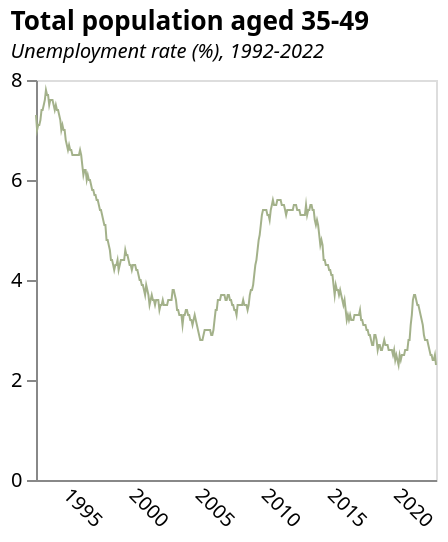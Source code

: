 {
  "$schema": "https://vega.github.io/schema/vega-lite/v5.json",
  "title": {
    "text": "Total population aged 35-49 ",
    "subtitle": "Unemployment rate (%), 1992-2022 ",
    "subtitleFontStyle": "italic",
    "subtitleFontSize": 10,
    "anchor": "start",
    "color": "black"
  },
  "data": {
    "values": [
      {
        "date": "1992 APR",
        "label": "1992 MAR-MAY",
        "month": "April",
        "quarter": "",
        "sourceDataset": "LMS",
        "updateDate": "2015-10-13T23:00:00.000Z",
        "value": "7.3",
        "year": "1992"
      },
      {
        "date": "1992 MAY",
        "label": "1992 APR-JUN",
        "month": "May",
        "quarter": "",
        "sourceDataset": "LMS",
        "updateDate": "2015-10-13T23:00:00.000Z",
        "value": "7.0",
        "year": "1992"
      },
      {
        "date": "1992 JUN",
        "label": "1992 MAY-JUL",
        "month": "June",
        "quarter": "",
        "sourceDataset": "LMS",
        "updateDate": "2015-10-13T23:00:00.000Z",
        "value": "7.1",
        "year": "1992"
      },
      {
        "date": "1992 JUL",
        "label": "1992 JUN-AUG",
        "month": "July",
        "quarter": "",
        "sourceDataset": "LMS",
        "updateDate": "2015-10-13T23:00:00.000Z",
        "value": "7.1",
        "year": "1992"
      },
      {
        "date": "1992 AUG",
        "label": "1992 JUL-SEP",
        "month": "August",
        "quarter": "",
        "sourceDataset": "LMS",
        "updateDate": "2015-10-13T23:00:00.000Z",
        "value": "7.2",
        "year": "1992"
      },
      {
        "date": "1992 SEP",
        "label": "1992 AUG-OCT",
        "month": "September",
        "quarter": "",
        "sourceDataset": "LMS",
        "updateDate": "2015-10-13T23:00:00.000Z",
        "value": "7.4",
        "year": "1992"
      },
      {
        "date": "1992 OCT",
        "label": "1992 SEP-NOV",
        "month": "October",
        "quarter": "",
        "sourceDataset": "LMS",
        "updateDate": "2015-10-13T23:00:00.000Z",
        "value": "7.4",
        "year": "1992"
      },
      {
        "date": "1992 NOV",
        "label": "1992 OCT-DEC",
        "month": "November",
        "quarter": "",
        "sourceDataset": "LMS",
        "updateDate": "2015-10-13T23:00:00.000Z",
        "value": "7.5",
        "year": "1992"
      },
      {
        "date": "1992 DEC",
        "label": "1992 NOV-JAN",
        "month": "December",
        "quarter": "",
        "sourceDataset": "LMS",
        "updateDate": "2015-10-13T23:00:00.000Z",
        "value": "7.6",
        "year": "1992"
      },
      {
        "date": "1993 JAN",
        "label": "1992 DEC-FEB",
        "month": "January",
        "quarter": "",
        "sourceDataset": "LMS",
        "updateDate": "2015-10-13T23:00:00.000Z",
        "value": "7.8",
        "year": "1993"
      },
      {
        "date": "1993 FEB",
        "label": "1993 JAN-MAR",
        "month": "February",
        "quarter": "",
        "sourceDataset": "LMS",
        "updateDate": "2015-10-13T23:00:00.000Z",
        "value": "7.7",
        "year": "1993"
      },
      {
        "date": "1993 MAR",
        "label": "1993 FEB-APR",
        "month": "March",
        "quarter": "",
        "sourceDataset": "LMS",
        "updateDate": "2015-10-13T23:00:00.000Z",
        "value": "7.7",
        "year": "1993"
      },
      {
        "date": "1993 APR",
        "label": "1993 MAR-MAY",
        "month": "April",
        "quarter": "",
        "sourceDataset": "LMS",
        "updateDate": "2015-10-13T23:00:00.000Z",
        "value": "7.5",
        "year": "1993"
      },
      {
        "date": "1993 MAY",
        "label": "1993 APR-JUN",
        "month": "May",
        "quarter": "",
        "sourceDataset": "LMS",
        "updateDate": "2015-10-13T23:00:00.000Z",
        "value": "7.6",
        "year": "1993"
      },
      {
        "date": "1993 JUN",
        "label": "1993 MAY-JUL",
        "month": "June",
        "quarter": "",
        "sourceDataset": "LMS",
        "updateDate": "2015-10-13T23:00:00.000Z",
        "value": "7.6",
        "year": "1993"
      },
      {
        "date": "1993 JUL",
        "label": "1993 JUN-AUG",
        "month": "July",
        "quarter": "",
        "sourceDataset": "LMS",
        "updateDate": "2015-10-13T23:00:00.000Z",
        "value": "7.6",
        "year": "1993"
      },
      {
        "date": "1993 AUG",
        "label": "1993 JUL-SEP",
        "month": "August",
        "quarter": "",
        "sourceDataset": "LMS",
        "updateDate": "2015-10-13T23:00:00.000Z",
        "value": "7.5",
        "year": "1993"
      },
      {
        "date": "1993 SEP",
        "label": "1993 AUG-OCT",
        "month": "September",
        "quarter": "",
        "sourceDataset": "LMS",
        "updateDate": "2015-10-13T23:00:00.000Z",
        "value": "7.4",
        "year": "1993"
      },
      {
        "date": "1993 OCT",
        "label": "1993 SEP-NOV",
        "month": "October",
        "quarter": "",
        "sourceDataset": "LMS",
        "updateDate": "2015-10-13T23:00:00.000Z",
        "value": "7.5",
        "year": "1993"
      },
      {
        "date": "1993 NOV",
        "label": "1993 OCT-DEC",
        "month": "November",
        "quarter": "",
        "sourceDataset": "LMS",
        "updateDate": "2015-10-13T23:00:00.000Z",
        "value": "7.4",
        "year": "1993"
      },
      {
        "date": "1993 DEC",
        "label": "1993 NOV-JAN",
        "month": "December",
        "quarter": "",
        "sourceDataset": "LMS",
        "updateDate": "2015-10-13T23:00:00.000Z",
        "value": "7.4",
        "year": "1993"
      },
      {
        "date": "1994 JAN",
        "label": "1993 DEC-FEB",
        "month": "January",
        "quarter": "",
        "sourceDataset": "LMS",
        "updateDate": "2015-10-13T23:00:00.000Z",
        "value": "7.3",
        "year": "1994"
      },
      {
        "date": "1994 FEB",
        "label": "1994 JAN-MAR",
        "month": "February",
        "quarter": "",
        "sourceDataset": "LMS",
        "updateDate": "2015-10-13T23:00:00.000Z",
        "value": "7.2",
        "year": "1994"
      },
      {
        "date": "1994 MAR",
        "label": "1994 FEB-APR",
        "month": "March",
        "quarter": "",
        "sourceDataset": "LMS",
        "updateDate": "2015-10-13T23:00:00.000Z",
        "value": "7.0",
        "year": "1994"
      },
      {
        "date": "1994 APR",
        "label": "1994 MAR-MAY",
        "month": "April",
        "quarter": "",
        "sourceDataset": "LMS",
        "updateDate": "2015-10-13T23:00:00.000Z",
        "value": "7.1",
        "year": "1994"
      },
      {
        "date": "1994 MAY",
        "label": "1994 APR-JUN",
        "month": "May",
        "quarter": "",
        "sourceDataset": "LMS",
        "updateDate": "2015-10-13T23:00:00.000Z",
        "value": "7.0",
        "year": "1994"
      },
      {
        "date": "1994 JUN",
        "label": "1994 MAY-JUL",
        "month": "June",
        "quarter": "",
        "sourceDataset": "LMS",
        "updateDate": "2015-10-13T23:00:00.000Z",
        "value": "7.0",
        "year": "1994"
      },
      {
        "date": "1994 JUL",
        "label": "1994 JUN-AUG",
        "month": "July",
        "quarter": "",
        "sourceDataset": "LMS",
        "updateDate": "2015-10-13T23:00:00.000Z",
        "value": "6.8",
        "year": "1994"
      },
      {
        "date": "1994 AUG",
        "label": "1994 JUL-SEP",
        "month": "August",
        "quarter": "",
        "sourceDataset": "LMS",
        "updateDate": "2015-10-13T23:00:00.000Z",
        "value": "6.7",
        "year": "1994"
      },
      {
        "date": "1994 SEP",
        "label": "1994 AUG-OCT",
        "month": "September",
        "quarter": "",
        "sourceDataset": "LMS",
        "updateDate": "2015-10-13T23:00:00.000Z",
        "value": "6.6",
        "year": "1994"
      },
      {
        "date": "1994 OCT",
        "label": "1994 SEP-NOV",
        "month": "October",
        "quarter": "",
        "sourceDataset": "LMS",
        "updateDate": "2015-10-13T23:00:00.000Z",
        "value": "6.7",
        "year": "1994"
      },
      {
        "date": "1994 NOV",
        "label": "1994 OCT-DEC",
        "month": "November",
        "quarter": "",
        "sourceDataset": "LMS",
        "updateDate": "2015-10-13T23:00:00.000Z",
        "value": "6.6",
        "year": "1994"
      },
      {
        "date": "1994 DEC",
        "label": "1994 NOV-JAN",
        "month": "December",
        "quarter": "",
        "sourceDataset": "LMS",
        "updateDate": "2015-10-13T23:00:00.000Z",
        "value": "6.6",
        "year": "1994"
      },
      {
        "date": "1995 JAN",
        "label": "1994 DEC-FEB",
        "month": "January",
        "quarter": "",
        "sourceDataset": "LMS",
        "updateDate": "2015-10-13T23:00:00.000Z",
        "value": "6.5",
        "year": "1995"
      },
      {
        "date": "1995 FEB",
        "label": "1995 JAN-MAR",
        "month": "February",
        "quarter": "",
        "sourceDataset": "LMS",
        "updateDate": "2015-10-13T23:00:00.000Z",
        "value": "6.5",
        "year": "1995"
      },
      {
        "date": "1995 MAR",
        "label": "1995 FEB-APR",
        "month": "March",
        "quarter": "",
        "sourceDataset": "LMS",
        "updateDate": "2015-10-13T23:00:00.000Z",
        "value": "6.5",
        "year": "1995"
      },
      {
        "date": "1995 APR",
        "label": "1995 MAR-MAY",
        "month": "April",
        "quarter": "",
        "sourceDataset": "LMS",
        "updateDate": "2015-10-13T23:00:00.000Z",
        "value": "6.5",
        "year": "1995"
      },
      {
        "date": "1995 MAY",
        "label": "1995 APR-JUN",
        "month": "May",
        "quarter": "",
        "sourceDataset": "LMS",
        "updateDate": "2015-10-13T23:00:00.000Z",
        "value": "6.5",
        "year": "1995"
      },
      {
        "date": "1995 JUN",
        "label": "1995 MAY-JUL",
        "month": "June",
        "quarter": "",
        "sourceDataset": "LMS",
        "updateDate": "2015-10-13T23:00:00.000Z",
        "value": "6.5",
        "year": "1995"
      },
      {
        "date": "1995 JUL",
        "label": "1995 JUN-AUG",
        "month": "July",
        "quarter": "",
        "sourceDataset": "LMS",
        "updateDate": "2015-10-13T23:00:00.000Z",
        "value": "6.5",
        "year": "1995"
      },
      {
        "date": "1995 AUG",
        "label": "1995 JUL-SEP",
        "month": "August",
        "quarter": "",
        "sourceDataset": "LMS",
        "updateDate": "2015-10-13T23:00:00.000Z",
        "value": "6.6",
        "year": "1995"
      },
      {
        "date": "1995 SEP",
        "label": "1995 AUG-OCT",
        "month": "September",
        "quarter": "",
        "sourceDataset": "LMS",
        "updateDate": "2015-10-13T23:00:00.000Z",
        "value": "6.5",
        "year": "1995"
      },
      {
        "date": "1995 OCT",
        "label": "1995 SEP-NOV",
        "month": "October",
        "quarter": "",
        "sourceDataset": "LMS",
        "updateDate": "2015-10-13T23:00:00.000Z",
        "value": "6.3",
        "year": "1995"
      },
      {
        "date": "1995 NOV",
        "label": "1995 OCT-DEC",
        "month": "November",
        "quarter": "",
        "sourceDataset": "LMS",
        "updateDate": "2015-10-13T23:00:00.000Z",
        "value": "6.1",
        "year": "1995"
      },
      {
        "date": "1995 DEC",
        "label": "1995 NOV-JAN",
        "month": "December",
        "quarter": "",
        "sourceDataset": "LMS",
        "updateDate": "2015-10-13T23:00:00.000Z",
        "value": "6.2",
        "year": "1995"
      },
      {
        "date": "1996 JAN",
        "label": "1995 DEC-FEB",
        "month": "January",
        "quarter": "",
        "sourceDataset": "LMS",
        "updateDate": "2015-10-13T23:00:00.000Z",
        "value": "6.2",
        "year": "1996"
      },
      {
        "date": "1996 FEB",
        "label": "1996 JAN-MAR",
        "month": "February",
        "quarter": "",
        "sourceDataset": "LMS",
        "updateDate": "2015-10-13T23:00:00.000Z",
        "value": "6.0",
        "year": "1996"
      },
      {
        "date": "1996 MAR",
        "label": "1996 FEB-APR",
        "month": "March",
        "quarter": "",
        "sourceDataset": "LMS",
        "updateDate": "2015-10-13T23:00:00.000Z",
        "value": "6.1",
        "year": "1996"
      },
      {
        "date": "1996 APR",
        "label": "1996 MAR-MAY",
        "month": "April",
        "quarter": "",
        "sourceDataset": "LMS",
        "updateDate": "2015-10-13T23:00:00.000Z",
        "value": "6.0",
        "year": "1996"
      },
      {
        "date": "1996 MAY",
        "label": "1996 APR-JUN",
        "month": "May",
        "quarter": "",
        "sourceDataset": "LMS",
        "updateDate": "2015-10-13T23:00:00.000Z",
        "value": "6.0",
        "year": "1996"
      },
      {
        "date": "1996 JUN",
        "label": "1996 MAY-JUL",
        "month": "June",
        "quarter": "",
        "sourceDataset": "LMS",
        "updateDate": "2015-10-13T23:00:00.000Z",
        "value": "5.9",
        "year": "1996"
      },
      {
        "date": "1996 JUL",
        "label": "1996 JUN-AUG",
        "month": "July",
        "quarter": "",
        "sourceDataset": "LMS",
        "updateDate": "2015-10-13T23:00:00.000Z",
        "value": "5.8",
        "year": "1996"
      },
      {
        "date": "1996 AUG",
        "label": "1996 JUL-SEP",
        "month": "August",
        "quarter": "",
        "sourceDataset": "LMS",
        "updateDate": "2015-10-13T23:00:00.000Z",
        "value": "5.8",
        "year": "1996"
      },
      {
        "date": "1996 SEP",
        "label": "1996 AUG-OCT",
        "month": "September",
        "quarter": "",
        "sourceDataset": "LMS",
        "updateDate": "2015-10-13T23:00:00.000Z",
        "value": "5.7",
        "year": "1996"
      },
      {
        "date": "1996 OCT",
        "label": "1996 SEP-NOV",
        "month": "October",
        "quarter": "",
        "sourceDataset": "LMS",
        "updateDate": "2015-10-13T23:00:00.000Z",
        "value": "5.7",
        "year": "1996"
      },
      {
        "date": "1996 NOV",
        "label": "1996 OCT-DEC",
        "month": "November",
        "quarter": "",
        "sourceDataset": "LMS",
        "updateDate": "2015-10-13T23:00:00.000Z",
        "value": "5.6",
        "year": "1996"
      },
      {
        "date": "1996 DEC",
        "label": "1996 NOV-JAN",
        "month": "December",
        "quarter": "",
        "sourceDataset": "LMS",
        "updateDate": "2015-10-13T23:00:00.000Z",
        "value": "5.6",
        "year": "1996"
      },
      {
        "date": "1997 JAN",
        "label": "1996 DEC-FEB",
        "month": "January",
        "quarter": "",
        "sourceDataset": "LMS",
        "updateDate": "2015-10-13T23:00:00.000Z",
        "value": "5.5",
        "year": "1997"
      },
      {
        "date": "1997 FEB",
        "label": "1997 JAN-MAR",
        "month": "February",
        "quarter": "",
        "sourceDataset": "LMS",
        "updateDate": "2015-10-13T23:00:00.000Z",
        "value": "5.4",
        "year": "1997"
      },
      {
        "date": "1997 MAR",
        "label": "1997 FEB-APR",
        "month": "March",
        "quarter": "",
        "sourceDataset": "LMS",
        "updateDate": "2015-10-13T23:00:00.000Z",
        "value": "5.4",
        "year": "1997"
      },
      {
        "date": "1997 APR",
        "label": "1997 MAR-MAY",
        "month": "April",
        "quarter": "",
        "sourceDataset": "LMS",
        "updateDate": "2015-10-13T23:00:00.000Z",
        "value": "5.3",
        "year": "1997"
      },
      {
        "date": "1997 MAY",
        "label": "1997 APR-JUN",
        "month": "May",
        "quarter": "",
        "sourceDataset": "LMS",
        "updateDate": "2015-10-13T23:00:00.000Z",
        "value": "5.2",
        "year": "1997"
      },
      {
        "date": "1997 JUN",
        "label": "1997 MAY-JUL",
        "month": "June",
        "quarter": "",
        "sourceDataset": "LMS",
        "updateDate": "2015-10-13T23:00:00.000Z",
        "value": "5.1",
        "year": "1997"
      },
      {
        "date": "1997 JUL",
        "label": "1997 JUN-AUG",
        "month": "July",
        "quarter": "",
        "sourceDataset": "LMS",
        "updateDate": "2015-10-13T23:00:00.000Z",
        "value": "5.1",
        "year": "1997"
      },
      {
        "date": "1997 AUG",
        "label": "1997 JUL-SEP",
        "month": "August",
        "quarter": "",
        "sourceDataset": "LMS",
        "updateDate": "2015-10-13T23:00:00.000Z",
        "value": "4.8",
        "year": "1997"
      },
      {
        "date": "1997 SEP",
        "label": "1997 AUG-OCT",
        "month": "September",
        "quarter": "",
        "sourceDataset": "LMS",
        "updateDate": "2015-10-13T23:00:00.000Z",
        "value": "4.8",
        "year": "1997"
      },
      {
        "date": "1997 OCT",
        "label": "1997 SEP-NOV",
        "month": "October",
        "quarter": "",
        "sourceDataset": "LMS",
        "updateDate": "2015-10-13T23:00:00.000Z",
        "value": "4.7",
        "year": "1997"
      },
      {
        "date": "1997 NOV",
        "label": "1997 OCT-DEC",
        "month": "November",
        "quarter": "",
        "sourceDataset": "LMS",
        "updateDate": "2015-10-13T23:00:00.000Z",
        "value": "4.6",
        "year": "1997"
      },
      {
        "date": "1997 DEC",
        "label": "1997 NOV-JAN",
        "month": "December",
        "quarter": "",
        "sourceDataset": "LMS",
        "updateDate": "2015-10-13T23:00:00.000Z",
        "value": "4.4",
        "year": "1997"
      },
      {
        "date": "1998 JAN",
        "label": "1997 DEC-FEB",
        "month": "January",
        "quarter": "",
        "sourceDataset": "LMS",
        "updateDate": "2015-10-13T23:00:00.000Z",
        "value": "4.4",
        "year": "1998"
      },
      {
        "date": "1998 FEB",
        "label": "1998 JAN-MAR",
        "month": "February",
        "quarter": "",
        "sourceDataset": "LMS",
        "updateDate": "2015-10-13T23:00:00.000Z",
        "value": "4.3",
        "year": "1998"
      },
      {
        "date": "1998 MAR",
        "label": "1998 FEB-APR",
        "month": "March",
        "quarter": "",
        "sourceDataset": "LMS",
        "updateDate": "2015-10-13T23:00:00.000Z",
        "value": "4.2",
        "year": "1998"
      },
      {
        "date": "1998 APR",
        "label": "1998 MAR-MAY",
        "month": "April",
        "quarter": "",
        "sourceDataset": "LMS",
        "updateDate": "2015-10-13T23:00:00.000Z",
        "value": "4.3",
        "year": "1998"
      },
      {
        "date": "1998 MAY",
        "label": "1998 APR-JUN",
        "month": "May",
        "quarter": "",
        "sourceDataset": "LMS",
        "updateDate": "2015-10-13T23:00:00.000Z",
        "value": "4.3",
        "year": "1998"
      },
      {
        "date": "1998 JUN",
        "label": "1998 MAY-JUL",
        "month": "June",
        "quarter": "",
        "sourceDataset": "LMS",
        "updateDate": "2015-10-13T23:00:00.000Z",
        "value": "4.4",
        "year": "1998"
      },
      {
        "date": "1998 JUL",
        "label": "1998 JUN-AUG",
        "month": "July",
        "quarter": "",
        "sourceDataset": "LMS",
        "updateDate": "2015-10-13T23:00:00.000Z",
        "value": "4.2",
        "year": "1998"
      },
      {
        "date": "1998 AUG",
        "label": "1998 JUL-SEP",
        "month": "August",
        "quarter": "",
        "sourceDataset": "LMS",
        "updateDate": "2015-10-13T23:00:00.000Z",
        "value": "4.3",
        "year": "1998"
      },
      {
        "date": "1998 SEP",
        "label": "1998 AUG-OCT",
        "month": "September",
        "quarter": "",
        "sourceDataset": "LMS",
        "updateDate": "2015-10-13T23:00:00.000Z",
        "value": "4.4",
        "year": "1998"
      },
      {
        "date": "1998 OCT",
        "label": "1998 SEP-NOV",
        "month": "October",
        "quarter": "",
        "sourceDataset": "LMS",
        "updateDate": "2015-10-13T23:00:00.000Z",
        "value": "4.4",
        "year": "1998"
      },
      {
        "date": "1998 NOV",
        "label": "1998 OCT-DEC",
        "month": "November",
        "quarter": "",
        "sourceDataset": "LMS",
        "updateDate": "2015-10-13T23:00:00.000Z",
        "value": "4.4",
        "year": "1998"
      },
      {
        "date": "1998 DEC",
        "label": "1998 NOV-JAN",
        "month": "December",
        "quarter": "",
        "sourceDataset": "LMS",
        "updateDate": "2015-10-13T23:00:00.000Z",
        "value": "4.4",
        "year": "1998"
      },
      {
        "date": "1999 JAN",
        "label": "1998 DEC-FEB",
        "month": "January",
        "quarter": "",
        "sourceDataset": "LMS",
        "updateDate": "2015-10-13T23:00:00.000Z",
        "value": "4.6",
        "year": "1999"
      },
      {
        "date": "1999 FEB",
        "label": "1999 JAN-MAR",
        "month": "February",
        "quarter": "",
        "sourceDataset": "LMS",
        "updateDate": "2015-10-13T23:00:00.000Z",
        "value": "4.5",
        "year": "1999"
      },
      {
        "date": "1999 MAR",
        "label": "1999 FEB-APR",
        "month": "March",
        "quarter": "",
        "sourceDataset": "LMS",
        "updateDate": "2015-10-13T23:00:00.000Z",
        "value": "4.5",
        "year": "1999"
      },
      {
        "date": "1999 APR",
        "label": "1999 MAR-MAY",
        "month": "April",
        "quarter": "",
        "sourceDataset": "LMS",
        "updateDate": "2015-10-13T23:00:00.000Z",
        "value": "4.4",
        "year": "1999"
      },
      {
        "date": "1999 MAY",
        "label": "1999 APR-JUN",
        "month": "May",
        "quarter": "",
        "sourceDataset": "LMS",
        "updateDate": "2015-10-13T23:00:00.000Z",
        "value": "4.3",
        "year": "1999"
      },
      {
        "date": "1999 JUN",
        "label": "1999 MAY-JUL",
        "month": "June",
        "quarter": "",
        "sourceDataset": "LMS",
        "updateDate": "2015-10-13T23:00:00.000Z",
        "value": "4.3",
        "year": "1999"
      },
      {
        "date": "1999 JUL",
        "label": "1999 JUN-AUG",
        "month": "July",
        "quarter": "",
        "sourceDataset": "LMS",
        "updateDate": "2015-10-13T23:00:00.000Z",
        "value": "4.2",
        "year": "1999"
      },
      {
        "date": "1999 AUG",
        "label": "1999 JUL-SEP",
        "month": "August",
        "quarter": "",
        "sourceDataset": "LMS",
        "updateDate": "2015-10-13T23:00:00.000Z",
        "value": "4.3",
        "year": "1999"
      },
      {
        "date": "1999 SEP",
        "label": "1999 AUG-OCT",
        "month": "September",
        "quarter": "",
        "sourceDataset": "LMS",
        "updateDate": "2015-10-13T23:00:00.000Z",
        "value": "4.3",
        "year": "1999"
      },
      {
        "date": "1999 OCT",
        "label": "1999 SEP-NOV",
        "month": "October",
        "quarter": "",
        "sourceDataset": "LMS",
        "updateDate": "2015-10-13T23:00:00.000Z",
        "value": "4.3",
        "year": "1999"
      },
      {
        "date": "1999 NOV",
        "label": "1999 OCT-DEC",
        "month": "November",
        "quarter": "",
        "sourceDataset": "LMS",
        "updateDate": "2015-10-13T23:00:00.000Z",
        "value": "4.2",
        "year": "1999"
      },
      {
        "date": "1999 DEC",
        "label": "1999 NOV-JAN",
        "month": "December",
        "quarter": "",
        "sourceDataset": "LMS",
        "updateDate": "2015-10-13T23:00:00.000Z",
        "value": "4.2",
        "year": "1999"
      },
      {
        "date": "2000 JAN",
        "label": "1999 DEC-FEB",
        "month": "January",
        "quarter": "",
        "sourceDataset": "LMS",
        "updateDate": "2015-10-13T23:00:00.000Z",
        "value": "4.1",
        "year": "2000"
      },
      {
        "date": "2000 FEB",
        "label": "2000 JAN-MAR",
        "month": "February",
        "quarter": "",
        "sourceDataset": "LMS",
        "updateDate": "2015-10-13T23:00:00.000Z",
        "value": "4.0",
        "year": "2000"
      },
      {
        "date": "2000 MAR",
        "label": "2000 FEB-APR",
        "month": "March",
        "quarter": "",
        "sourceDataset": "LMS",
        "updateDate": "2015-10-13T23:00:00.000Z",
        "value": "4.0",
        "year": "2000"
      },
      {
        "date": "2000 APR",
        "label": "2000 MAR-MAY",
        "month": "April",
        "quarter": "",
        "sourceDataset": "LMS",
        "updateDate": "2015-10-13T23:00:00.000Z",
        "value": "3.9",
        "year": "2000"
      },
      {
        "date": "2000 MAY",
        "label": "2000 APR-JUN",
        "month": "May",
        "quarter": "",
        "sourceDataset": "LMS",
        "updateDate": "2015-10-13T23:00:00.000Z",
        "value": "3.9",
        "year": "2000"
      },
      {
        "date": "2000 JUN",
        "label": "2000 MAY-JUL",
        "month": "June",
        "quarter": "",
        "sourceDataset": "LMS",
        "updateDate": "2015-10-13T23:00:00.000Z",
        "value": "3.8",
        "year": "2000"
      },
      {
        "date": "2000 JUL",
        "label": "2000 JUN-AUG",
        "month": "July",
        "quarter": "",
        "sourceDataset": "LMS",
        "updateDate": "2015-10-13T23:00:00.000Z",
        "value": "3.7",
        "year": "2000"
      },
      {
        "date": "2000 AUG",
        "label": "2000 JUL-SEP",
        "month": "August",
        "quarter": "",
        "sourceDataset": "LMS",
        "updateDate": "2015-10-13T23:00:00.000Z",
        "value": "3.9",
        "year": "2000"
      },
      {
        "date": "2000 SEP",
        "label": "2000 AUG-OCT",
        "month": "September",
        "quarter": "",
        "sourceDataset": "LMS",
        "updateDate": "2015-10-13T23:00:00.000Z",
        "value": "3.8",
        "year": "2000"
      },
      {
        "date": "2000 OCT",
        "label": "2000 SEP-NOV",
        "month": "October",
        "quarter": "",
        "sourceDataset": "LMS",
        "updateDate": "2015-10-13T23:00:00.000Z",
        "value": "3.7",
        "year": "2000"
      },
      {
        "date": "2000 NOV",
        "label": "2000 OCT-DEC",
        "month": "November",
        "quarter": "",
        "sourceDataset": "LMS",
        "updateDate": "2015-10-13T23:00:00.000Z",
        "value": "3.5",
        "year": "2000"
      },
      {
        "date": "2000 DEC",
        "label": "2000 NOV-JAN",
        "month": "December",
        "quarter": "",
        "sourceDataset": "LMS",
        "updateDate": "2015-10-13T23:00:00.000Z",
        "value": "3.6",
        "year": "2000"
      },
      {
        "date": "2001 JAN",
        "label": "2000 DEC-FEB",
        "month": "January",
        "quarter": "",
        "sourceDataset": "LMS",
        "updateDate": "2015-10-13T23:00:00.000Z",
        "value": "3.7",
        "year": "2001"
      },
      {
        "date": "2001 FEB",
        "label": "2001 JAN-MAR",
        "month": "February",
        "quarter": "",
        "sourceDataset": "LMS",
        "updateDate": "2015-10-13T23:00:00.000Z",
        "value": "3.6",
        "year": "2001"
      },
      {
        "date": "2001 MAR",
        "label": "2001 FEB-APR",
        "month": "March",
        "quarter": "",
        "sourceDataset": "LMS",
        "updateDate": "2015-10-13T23:00:00.000Z",
        "value": "3.6",
        "year": "2001"
      },
      {
        "date": "2001 APR",
        "label": "2001 MAR-MAY",
        "month": "April",
        "quarter": "",
        "sourceDataset": "LMS",
        "updateDate": "2015-10-13T23:00:00.000Z",
        "value": "3.5",
        "year": "2001"
      },
      {
        "date": "2001 MAY",
        "label": "2001 APR-JUN",
        "month": "May",
        "quarter": "",
        "sourceDataset": "LMS",
        "updateDate": "2015-10-13T23:00:00.000Z",
        "value": "3.6",
        "year": "2001"
      },
      {
        "date": "2001 JUN",
        "label": "2001 MAY-JUL",
        "month": "June",
        "quarter": "",
        "sourceDataset": "LMS",
        "updateDate": "2015-10-13T23:00:00.000Z",
        "value": "3.6",
        "year": "2001"
      },
      {
        "date": "2001 JUL",
        "label": "2001 JUN-AUG",
        "month": "July",
        "quarter": "",
        "sourceDataset": "LMS",
        "updateDate": "2015-10-13T23:00:00.000Z",
        "value": "3.6",
        "year": "2001"
      },
      {
        "date": "2001 AUG",
        "label": "2001 JUL-SEP",
        "month": "August",
        "quarter": "",
        "sourceDataset": "LMS",
        "updateDate": "2015-10-13T23:00:00.000Z",
        "value": "3.4",
        "year": "2001"
      },
      {
        "date": "2001 SEP",
        "label": "2001 AUG-OCT",
        "month": "September",
        "quarter": "",
        "sourceDataset": "LMS",
        "updateDate": "2015-10-13T23:00:00.000Z",
        "value": "3.5",
        "year": "2001"
      },
      {
        "date": "2001 OCT",
        "label": "2001 SEP-NOV",
        "month": "October",
        "quarter": "",
        "sourceDataset": "LMS",
        "updateDate": "2015-10-13T23:00:00.000Z",
        "value": "3.5",
        "year": "2001"
      },
      {
        "date": "2001 NOV",
        "label": "2001 OCT-DEC",
        "month": "November",
        "quarter": "",
        "sourceDataset": "LMS",
        "updateDate": "2015-10-13T23:00:00.000Z",
        "value": "3.6",
        "year": "2001"
      },
      {
        "date": "2001 DEC",
        "label": "2001 NOV-JAN",
        "month": "December",
        "quarter": "",
        "sourceDataset": "LMS",
        "updateDate": "2015-10-13T23:00:00.000Z",
        "value": "3.5",
        "year": "2001"
      },
      {
        "date": "2002 JAN",
        "label": "2001 DEC-FEB",
        "month": "January",
        "quarter": "",
        "sourceDataset": "LMS",
        "updateDate": "2015-10-13T23:00:00.000Z",
        "value": "3.5",
        "year": "2002"
      },
      {
        "date": "2002 FEB",
        "label": "2002 JAN-MAR",
        "month": "February",
        "quarter": "",
        "sourceDataset": "LMS",
        "updateDate": "2015-10-13T23:00:00.000Z",
        "value": "3.5",
        "year": "2002"
      },
      {
        "date": "2002 MAR",
        "label": "2002 FEB-APR",
        "month": "March",
        "quarter": "",
        "sourceDataset": "LMS",
        "updateDate": "2015-10-13T23:00:00.000Z",
        "value": "3.5",
        "year": "2002"
      },
      {
        "date": "2002 APR",
        "label": "2002 MAR-MAY",
        "month": "April",
        "quarter": "",
        "sourceDataset": "LMS",
        "updateDate": "2015-10-13T23:00:00.000Z",
        "value": "3.6",
        "year": "2002"
      },
      {
        "date": "2002 MAY",
        "label": "2002 APR-JUN",
        "month": "May",
        "quarter": "",
        "sourceDataset": "LMS",
        "updateDate": "2015-10-13T23:00:00.000Z",
        "value": "3.6",
        "year": "2002"
      },
      {
        "date": "2002 JUN",
        "label": "2002 MAY-JUL",
        "month": "June",
        "quarter": "",
        "sourceDataset": "LMS",
        "updateDate": "2015-10-13T23:00:00.000Z",
        "value": "3.6",
        "year": "2002"
      },
      {
        "date": "2002 JUL",
        "label": "2002 JUN-AUG",
        "month": "July",
        "quarter": "",
        "sourceDataset": "LMS",
        "updateDate": "2015-10-13T23:00:00.000Z",
        "value": "3.6",
        "year": "2002"
      },
      {
        "date": "2002 AUG",
        "label": "2002 JUL-SEP",
        "month": "August",
        "quarter": "",
        "sourceDataset": "LMS",
        "updateDate": "2015-10-13T23:00:00.000Z",
        "value": "3.8",
        "year": "2002"
      },
      {
        "date": "2002 SEP",
        "label": "2002 AUG-OCT",
        "month": "September",
        "quarter": "",
        "sourceDataset": "LMS",
        "updateDate": "2015-10-13T23:00:00.000Z",
        "value": "3.8",
        "year": "2002"
      },
      {
        "date": "2002 OCT",
        "label": "2002 SEP-NOV",
        "month": "October",
        "quarter": "",
        "sourceDataset": "LMS",
        "updateDate": "2015-10-13T23:00:00.000Z",
        "value": "3.7",
        "year": "2002"
      },
      {
        "date": "2002 NOV",
        "label": "2002 OCT-DEC",
        "month": "November",
        "quarter": "",
        "sourceDataset": "LMS",
        "updateDate": "2015-10-13T23:00:00.000Z",
        "value": "3.6",
        "year": "2002"
      },
      {
        "date": "2002 DEC",
        "label": "2002 NOV-JAN",
        "month": "December",
        "quarter": "",
        "sourceDataset": "LMS",
        "updateDate": "2015-10-13T23:00:00.000Z",
        "value": "3.4",
        "year": "2002"
      },
      {
        "date": "2003 JAN",
        "label": "2002 DEC-FEB",
        "month": "January",
        "quarter": "",
        "sourceDataset": "LMS",
        "updateDate": "2015-10-13T23:00:00.000Z",
        "value": "3.4",
        "year": "2003"
      },
      {
        "date": "2003 FEB",
        "label": "2003 JAN-MAR",
        "month": "February",
        "quarter": "",
        "sourceDataset": "LMS",
        "updateDate": "2015-10-13T23:00:00.000Z",
        "value": "3.3",
        "year": "2003"
      },
      {
        "date": "2003 MAR",
        "label": "2003 FEB-APR",
        "month": "March",
        "quarter": "",
        "sourceDataset": "LMS",
        "updateDate": "2015-10-13T23:00:00.000Z",
        "value": "3.3",
        "year": "2003"
      },
      {
        "date": "2003 APR",
        "label": "2003 MAR-MAY",
        "month": "April",
        "quarter": "",
        "sourceDataset": "LMS",
        "updateDate": "2015-10-13T23:00:00.000Z",
        "value": "3.3",
        "year": "2003"
      },
      {
        "date": "2003 MAY",
        "label": "2003 APR-JUN",
        "month": "May",
        "quarter": "",
        "sourceDataset": "LMS",
        "updateDate": "2015-10-13T23:00:00.000Z",
        "value": "3.1",
        "year": "2003"
      },
      {
        "date": "2003 JUN",
        "label": "2003 MAY-JUL",
        "month": "June",
        "quarter": "",
        "sourceDataset": "LMS",
        "updateDate": "2015-10-13T23:00:00.000Z",
        "value": "3.3",
        "year": "2003"
      },
      {
        "date": "2003 JUL",
        "label": "2003 JUN-AUG",
        "month": "July",
        "quarter": "",
        "sourceDataset": "LMS",
        "updateDate": "2015-10-13T23:00:00.000Z",
        "value": "3.3",
        "year": "2003"
      },
      {
        "date": "2003 AUG",
        "label": "2003 JUL-SEP",
        "month": "August",
        "quarter": "",
        "sourceDataset": "LMS",
        "updateDate": "2015-10-13T23:00:00.000Z",
        "value": "3.4",
        "year": "2003"
      },
      {
        "date": "2003 SEP",
        "label": "2003 AUG-OCT",
        "month": "September",
        "quarter": "",
        "sourceDataset": "LMS",
        "updateDate": "2015-10-13T23:00:00.000Z",
        "value": "3.4",
        "year": "2003"
      },
      {
        "date": "2003 OCT",
        "label": "2003 SEP-NOV",
        "month": "October",
        "quarter": "",
        "sourceDataset": "LMS",
        "updateDate": "2015-10-13T23:00:00.000Z",
        "value": "3.3",
        "year": "2003"
      },
      {
        "date": "2003 NOV",
        "label": "2003 OCT-DEC",
        "month": "November",
        "quarter": "",
        "sourceDataset": "LMS",
        "updateDate": "2015-10-13T23:00:00.000Z",
        "value": "3.3",
        "year": "2003"
      },
      {
        "date": "2003 DEC",
        "label": "2003 NOV-JAN",
        "month": "December",
        "quarter": "",
        "sourceDataset": "LMS",
        "updateDate": "2015-10-13T23:00:00.000Z",
        "value": "3.2",
        "year": "2003"
      },
      {
        "date": "2004 JAN",
        "label": "2003 DEC-FEB",
        "month": "January",
        "quarter": "",
        "sourceDataset": "LMS",
        "updateDate": "2015-10-13T23:00:00.000Z",
        "value": "3.2",
        "year": "2004"
      },
      {
        "date": "2004 FEB",
        "label": "2004 JAN-MAR",
        "month": "February",
        "quarter": "",
        "sourceDataset": "LMS",
        "updateDate": "2015-10-13T23:00:00.000Z",
        "value": "3.1",
        "year": "2004"
      },
      {
        "date": "2004 MAR",
        "label": "2004 FEB-APR",
        "month": "March",
        "quarter": "",
        "sourceDataset": "LMS",
        "updateDate": "2015-10-13T23:00:00.000Z",
        "value": "3.2",
        "year": "2004"
      },
      {
        "date": "2004 APR",
        "label": "2004 MAR-MAY",
        "month": "April",
        "quarter": "",
        "sourceDataset": "LMS",
        "updateDate": "2015-10-13T23:00:00.000Z",
        "value": "3.3",
        "year": "2004"
      },
      {
        "date": "2004 MAY",
        "label": "2004 APR-JUN",
        "month": "May",
        "quarter": "",
        "sourceDataset": "LMS",
        "updateDate": "2015-10-13T23:00:00.000Z",
        "value": "3.2",
        "year": "2004"
      },
      {
        "date": "2004 JUN",
        "label": "2004 MAY-JUL",
        "month": "June",
        "quarter": "",
        "sourceDataset": "LMS",
        "updateDate": "2015-10-13T23:00:00.000Z",
        "value": "3.1",
        "year": "2004"
      },
      {
        "date": "2004 JUL",
        "label": "2004 JUN-AUG",
        "month": "July",
        "quarter": "",
        "sourceDataset": "LMS",
        "updateDate": "2015-10-13T23:00:00.000Z",
        "value": "3.0",
        "year": "2004"
      },
      {
        "date": "2004 AUG",
        "label": "2004 JUL-SEP",
        "month": "August",
        "quarter": "",
        "sourceDataset": "LMS",
        "updateDate": "2015-10-13T23:00:00.000Z",
        "value": "2.9",
        "year": "2004"
      },
      {
        "date": "2004 SEP",
        "label": "2004 AUG-OCT",
        "month": "September",
        "quarter": "",
        "sourceDataset": "LMS",
        "updateDate": "2015-10-13T23:00:00.000Z",
        "value": "2.8",
        "year": "2004"
      },
      {
        "date": "2004 OCT",
        "label": "2004 SEP-NOV",
        "month": "October",
        "quarter": "",
        "sourceDataset": "LMS",
        "updateDate": "2015-10-13T23:00:00.000Z",
        "value": "2.8",
        "year": "2004"
      },
      {
        "date": "2004 NOV",
        "label": "2004 OCT-DEC",
        "month": "November",
        "quarter": "",
        "sourceDataset": "LMS",
        "updateDate": "2015-10-13T23:00:00.000Z",
        "value": "2.8",
        "year": "2004"
      },
      {
        "date": "2004 DEC",
        "label": "2004 NOV-JAN",
        "month": "December",
        "quarter": "",
        "sourceDataset": "LMS",
        "updateDate": "2015-10-13T23:00:00.000Z",
        "value": "2.9",
        "year": "2004"
      },
      {
        "date": "2005 JAN",
        "label": "2004 DEC-FEB",
        "month": "January",
        "quarter": "",
        "sourceDataset": "LMS",
        "updateDate": "2015-10-13T23:00:00.000Z",
        "value": "3.0",
        "year": "2005"
      },
      {
        "date": "2005 FEB",
        "label": "2005 JAN-MAR",
        "month": "February",
        "quarter": "",
        "sourceDataset": "LMS",
        "updateDate": "2015-10-13T23:00:00.000Z",
        "value": "3.0",
        "year": "2005"
      },
      {
        "date": "2005 MAR",
        "label": "2005 FEB-APR",
        "month": "March",
        "quarter": "",
        "sourceDataset": "LMS",
        "updateDate": "2015-10-13T23:00:00.000Z",
        "value": "3.0",
        "year": "2005"
      },
      {
        "date": "2005 APR",
        "label": "2005 MAR-MAY",
        "month": "April",
        "quarter": "",
        "sourceDataset": "LMS",
        "updateDate": "2015-10-13T23:00:00.000Z",
        "value": "3.0",
        "year": "2005"
      },
      {
        "date": "2005 MAY",
        "label": "2005 APR-JUN",
        "month": "May",
        "quarter": "",
        "sourceDataset": "LMS",
        "updateDate": "2015-10-13T23:00:00.000Z",
        "value": "3.0",
        "year": "2005"
      },
      {
        "date": "2005 JUN",
        "label": "2005 MAY-JUL",
        "month": "June",
        "quarter": "",
        "sourceDataset": "LMS",
        "updateDate": "2015-10-13T23:00:00.000Z",
        "value": "3.0",
        "year": "2005"
      },
      {
        "date": "2005 JUL",
        "label": "2005 JUN-AUG",
        "month": "July",
        "quarter": "",
        "sourceDataset": "LMS",
        "updateDate": "2015-10-13T23:00:00.000Z",
        "value": "2.9",
        "year": "2005"
      },
      {
        "date": "2005 AUG",
        "label": "2005 JUL-SEP",
        "month": "August",
        "quarter": "",
        "sourceDataset": "LMS",
        "updateDate": "2015-10-13T23:00:00.000Z",
        "value": "2.9",
        "year": "2005"
      },
      {
        "date": "2005 SEP",
        "label": "2005 AUG-OCT",
        "month": "September",
        "quarter": "",
        "sourceDataset": "LMS",
        "updateDate": "2015-10-13T23:00:00.000Z",
        "value": "3.0",
        "year": "2005"
      },
      {
        "date": "2005 OCT",
        "label": "2005 SEP-NOV",
        "month": "October",
        "quarter": "",
        "sourceDataset": "LMS",
        "updateDate": "2015-10-13T23:00:00.000Z",
        "value": "3.2",
        "year": "2005"
      },
      {
        "date": "2005 NOV",
        "label": "2005 OCT-DEC",
        "month": "November",
        "quarter": "",
        "sourceDataset": "LMS",
        "updateDate": "2015-10-13T23:00:00.000Z",
        "value": "3.4",
        "year": "2005"
      },
      {
        "date": "2005 DEC",
        "label": "2005 NOV-JAN",
        "month": "December",
        "quarter": "",
        "sourceDataset": "LMS",
        "updateDate": "2015-10-13T23:00:00.000Z",
        "value": "3.4",
        "year": "2005"
      },
      {
        "date": "2006 JAN",
        "label": "2005 DEC-FEB",
        "month": "January",
        "quarter": "",
        "sourceDataset": "LMS",
        "updateDate": "2015-10-13T23:00:00.000Z",
        "value": "3.6",
        "year": "2006"
      },
      {
        "date": "2006 FEB",
        "label": "2006 JAN-MAR",
        "month": "February",
        "quarter": "",
        "sourceDataset": "LMS",
        "updateDate": "2015-10-13T23:00:00.000Z",
        "value": "3.6",
        "year": "2006"
      },
      {
        "date": "2006 MAR",
        "label": "2006 FEB-APR",
        "month": "March",
        "quarter": "",
        "sourceDataset": "LMS",
        "updateDate": "2015-10-13T23:00:00.000Z",
        "value": "3.6",
        "year": "2006"
      },
      {
        "date": "2006 APR",
        "label": "2006 MAR-MAY",
        "month": "April",
        "quarter": "",
        "sourceDataset": "LMS",
        "updateDate": "2015-10-13T23:00:00.000Z",
        "value": "3.7",
        "year": "2006"
      },
      {
        "date": "2006 MAY",
        "label": "2006 APR-JUN",
        "month": "May",
        "quarter": "",
        "sourceDataset": "LMS",
        "updateDate": "2015-10-13T23:00:00.000Z",
        "value": "3.7",
        "year": "2006"
      },
      {
        "date": "2006 JUN",
        "label": "2006 MAY-JUL",
        "month": "June",
        "quarter": "",
        "sourceDataset": "LMS",
        "updateDate": "2015-10-13T23:00:00.000Z",
        "value": "3.7",
        "year": "2006"
      },
      {
        "date": "2006 JUL",
        "label": "2006 JUN-AUG",
        "month": "July",
        "quarter": "",
        "sourceDataset": "LMS",
        "updateDate": "2015-10-13T23:00:00.000Z",
        "value": "3.7",
        "year": "2006"
      },
      {
        "date": "2006 AUG",
        "label": "2006 JUL-SEP",
        "month": "August",
        "quarter": "",
        "sourceDataset": "LMS",
        "updateDate": "2015-10-13T23:00:00.000Z",
        "value": "3.6",
        "year": "2006"
      },
      {
        "date": "2006 SEP",
        "label": "2006 AUG-OCT",
        "month": "September",
        "quarter": "",
        "sourceDataset": "LMS",
        "updateDate": "2015-10-13T23:00:00.000Z",
        "value": "3.6",
        "year": "2006"
      },
      {
        "date": "2006 OCT",
        "label": "2006 SEP-NOV",
        "month": "October",
        "quarter": "",
        "sourceDataset": "LMS",
        "updateDate": "2015-10-13T23:00:00.000Z",
        "value": "3.7",
        "year": "2006"
      },
      {
        "date": "2006 NOV",
        "label": "2006 OCT-DEC",
        "month": "November",
        "quarter": "",
        "sourceDataset": "LMS",
        "updateDate": "2015-10-13T23:00:00.000Z",
        "value": "3.7",
        "year": "2006"
      },
      {
        "date": "2006 DEC",
        "label": "2006 NOV-JAN",
        "month": "December",
        "quarter": "",
        "sourceDataset": "LMS",
        "updateDate": "2015-10-13T23:00:00.000Z",
        "value": "3.6",
        "year": "2006"
      },
      {
        "date": "2007 JAN",
        "label": "2006 DEC-FEB",
        "month": "January",
        "quarter": "",
        "sourceDataset": "LMS",
        "updateDate": "2015-10-13T23:00:00.000Z",
        "value": "3.6",
        "year": "2007"
      },
      {
        "date": "2007 FEB",
        "label": "2007 JAN-MAR",
        "month": "February",
        "quarter": "",
        "sourceDataset": "LMS",
        "updateDate": "2015-10-13T23:00:00.000Z",
        "value": "3.5",
        "year": "2007"
      },
      {
        "date": "2007 MAR",
        "label": "2007 FEB-APR",
        "month": "March",
        "quarter": "",
        "sourceDataset": "LMS",
        "updateDate": "2015-10-13T23:00:00.000Z",
        "value": "3.5",
        "year": "2007"
      },
      {
        "date": "2007 APR",
        "label": "2007 MAR-MAY",
        "month": "April",
        "quarter": "",
        "sourceDataset": "LMS",
        "updateDate": "2015-10-13T23:00:00.000Z",
        "value": "3.4",
        "year": "2007"
      },
      {
        "date": "2007 MAY",
        "label": "2007 APR-JUN",
        "month": "May",
        "quarter": "",
        "sourceDataset": "LMS",
        "updateDate": "2015-10-13T23:00:00.000Z",
        "value": "3.4",
        "year": "2007"
      },
      {
        "date": "2007 JUN",
        "label": "2007 MAY-JUL",
        "month": "June",
        "quarter": "",
        "sourceDataset": "LMS",
        "updateDate": "2015-10-13T23:00:00.000Z",
        "value": "3.3",
        "year": "2007"
      },
      {
        "date": "2007 JUL",
        "label": "2007 JUN-AUG",
        "month": "July",
        "quarter": "",
        "sourceDataset": "LMS",
        "updateDate": "2015-10-13T23:00:00.000Z",
        "value": "3.5",
        "year": "2007"
      },
      {
        "date": "2007 AUG",
        "label": "2007 JUL-SEP",
        "month": "August",
        "quarter": "",
        "sourceDataset": "LMS",
        "updateDate": "2015-10-13T23:00:00.000Z",
        "value": "3.5",
        "year": "2007"
      },
      {
        "date": "2007 SEP",
        "label": "2007 AUG-OCT",
        "month": "September",
        "quarter": "",
        "sourceDataset": "LMS",
        "updateDate": "2015-10-13T23:00:00.000Z",
        "value": "3.5",
        "year": "2007"
      },
      {
        "date": "2007 OCT",
        "label": "2007 SEP-NOV",
        "month": "October",
        "quarter": "",
        "sourceDataset": "LMS",
        "updateDate": "2015-10-13T23:00:00.000Z",
        "value": "3.5",
        "year": "2007"
      },
      {
        "date": "2007 NOV",
        "label": "2007 OCT-DEC",
        "month": "November",
        "quarter": "",
        "sourceDataset": "LMS",
        "updateDate": "2015-10-13T23:00:00.000Z",
        "value": "3.5",
        "year": "2007"
      },
      {
        "date": "2007 DEC",
        "label": "2007 NOV-JAN",
        "month": "December",
        "quarter": "",
        "sourceDataset": "LMS",
        "updateDate": "2015-10-13T23:00:00.000Z",
        "value": "3.6",
        "year": "2007"
      },
      {
        "date": "2008 JAN",
        "label": "2007 DEC-FEB",
        "month": "January",
        "quarter": "",
        "sourceDataset": "LMS",
        "updateDate": "2015-10-13T23:00:00.000Z",
        "value": "3.5",
        "year": "2008"
      },
      {
        "date": "2008 FEB",
        "label": "2008 JAN-MAR",
        "month": "February",
        "quarter": "",
        "sourceDataset": "LMS",
        "updateDate": "2015-10-13T23:00:00.000Z",
        "value": "3.5",
        "year": "2008"
      },
      {
        "date": "2008 MAR",
        "label": "2008 FEB-APR",
        "month": "March",
        "quarter": "",
        "sourceDataset": "LMS",
        "updateDate": "2015-10-13T23:00:00.000Z",
        "value": "3.5",
        "year": "2008"
      },
      {
        "date": "2008 APR",
        "label": "2008 MAR-MAY",
        "month": "April",
        "quarter": "",
        "sourceDataset": "LMS",
        "updateDate": "2015-10-13T23:00:00.000Z",
        "value": "3.4",
        "year": "2008"
      },
      {
        "date": "2008 MAY",
        "label": "2008 APR-JUN",
        "month": "May",
        "quarter": "",
        "sourceDataset": "LMS",
        "updateDate": "2015-10-13T23:00:00.000Z",
        "value": "3.5",
        "year": "2008"
      },
      {
        "date": "2008 JUN",
        "label": "2008 MAY-JUL",
        "month": "June",
        "quarter": "",
        "sourceDataset": "LMS",
        "updateDate": "2015-10-13T23:00:00.000Z",
        "value": "3.7",
        "year": "2008"
      },
      {
        "date": "2008 JUL",
        "label": "2008 JUN-AUG",
        "month": "July",
        "quarter": "",
        "sourceDataset": "LMS",
        "updateDate": "2015-10-13T23:00:00.000Z",
        "value": "3.8",
        "year": "2008"
      },
      {
        "date": "2008 AUG",
        "label": "2008 JUL-SEP",
        "month": "August",
        "quarter": "",
        "sourceDataset": "LMS",
        "updateDate": "2015-10-13T23:00:00.000Z",
        "value": "3.8",
        "year": "2008"
      },
      {
        "date": "2008 SEP",
        "label": "2008 AUG-OCT",
        "month": "September",
        "quarter": "",
        "sourceDataset": "LMS",
        "updateDate": "2015-10-13T23:00:00.000Z",
        "value": "3.9",
        "year": "2008"
      },
      {
        "date": "2008 OCT",
        "label": "2008 SEP-NOV",
        "month": "October",
        "quarter": "",
        "sourceDataset": "LMS",
        "updateDate": "2015-10-13T23:00:00.000Z",
        "value": "4.1",
        "year": "2008"
      },
      {
        "date": "2008 NOV",
        "label": "2008 OCT-DEC",
        "month": "November",
        "quarter": "",
        "sourceDataset": "LMS",
        "updateDate": "2015-10-13T23:00:00.000Z",
        "value": "4.3",
        "year": "2008"
      },
      {
        "date": "2008 DEC",
        "label": "2008 NOV-JAN",
        "month": "December",
        "quarter": "",
        "sourceDataset": "LMS",
        "updateDate": "2015-10-13T23:00:00.000Z",
        "value": "4.4",
        "year": "2008"
      },
      {
        "date": "2009 JAN",
        "label": "2008 DEC-FEB",
        "month": "January",
        "quarter": "",
        "sourceDataset": "LMS",
        "updateDate": "2015-10-13T23:00:00.000Z",
        "value": "4.6",
        "year": "2009"
      },
      {
        "date": "2009 FEB",
        "label": "2009 JAN-MAR",
        "month": "February",
        "quarter": "",
        "sourceDataset": "LMS",
        "updateDate": "2015-10-13T23:00:00.000Z",
        "value": "4.8",
        "year": "2009"
      },
      {
        "date": "2009 MAR",
        "label": "2009 FEB-APR",
        "month": "March",
        "quarter": "",
        "sourceDataset": "LMS",
        "updateDate": "2015-10-13T23:00:00.000Z",
        "value": "4.9",
        "year": "2009"
      },
      {
        "date": "2009 APR",
        "label": "2009 MAR-MAY",
        "month": "April",
        "quarter": "",
        "sourceDataset": "LMS",
        "updateDate": "2015-10-13T23:00:00.000Z",
        "value": "5.1",
        "year": "2009"
      },
      {
        "date": "2009 MAY",
        "label": "2009 APR-JUN",
        "month": "May",
        "quarter": "",
        "sourceDataset": "LMS",
        "updateDate": "2015-10-13T23:00:00.000Z",
        "value": "5.3",
        "year": "2009"
      },
      {
        "date": "2009 JUN",
        "label": "2009 MAY-JUL",
        "month": "June",
        "quarter": "",
        "sourceDataset": "LMS",
        "updateDate": "2015-10-13T23:00:00.000Z",
        "value": "5.4",
        "year": "2009"
      },
      {
        "date": "2009 JUL",
        "label": "2009 JUN-AUG",
        "month": "July",
        "quarter": "",
        "sourceDataset": "LMS",
        "updateDate": "2015-10-13T23:00:00.000Z",
        "value": "5.4",
        "year": "2009"
      },
      {
        "date": "2009 AUG",
        "label": "2009 JUL-SEP",
        "month": "August",
        "quarter": "",
        "sourceDataset": "LMS",
        "updateDate": "2015-10-13T23:00:00.000Z",
        "value": "5.4",
        "year": "2009"
      },
      {
        "date": "2009 SEP",
        "label": "2009 AUG-OCT",
        "month": "September",
        "quarter": "",
        "sourceDataset": "LMS",
        "updateDate": "2015-10-13T23:00:00.000Z",
        "value": "5.4",
        "year": "2009"
      },
      {
        "date": "2009 OCT",
        "label": "2009 SEP-NOV",
        "month": "October",
        "quarter": "",
        "sourceDataset": "LMS",
        "updateDate": "2015-10-13T23:00:00.000Z",
        "value": "5.3",
        "year": "2009"
      },
      {
        "date": "2009 NOV",
        "label": "2009 OCT-DEC",
        "month": "November",
        "quarter": "",
        "sourceDataset": "LMS",
        "updateDate": "2015-10-13T23:00:00.000Z",
        "value": "5.3",
        "year": "2009"
      },
      {
        "date": "2009 DEC",
        "label": "2009 NOV-JAN",
        "month": "December",
        "quarter": "",
        "sourceDataset": "LMS",
        "updateDate": "2015-10-13T23:00:00.000Z",
        "value": "5.2",
        "year": "2009"
      },
      {
        "date": "2010 JAN",
        "label": "2009 DEC-FEB",
        "month": "January",
        "quarter": "",
        "sourceDataset": "LMS",
        "updateDate": "2015-10-13T23:00:00.000Z",
        "value": "5.4",
        "year": "2010"
      },
      {
        "date": "2010 FEB",
        "label": "2010 JAN-MAR",
        "month": "February",
        "quarter": "",
        "sourceDataset": "LMS",
        "updateDate": "2015-10-13T23:00:00.000Z",
        "value": "5.5",
        "year": "2010"
      },
      {
        "date": "2010 MAR",
        "label": "2010 FEB-APR",
        "month": "March",
        "quarter": "",
        "sourceDataset": "LMS",
        "updateDate": "2015-10-13T23:00:00.000Z",
        "value": "5.6",
        "year": "2010"
      },
      {
        "date": "2010 APR",
        "label": "2010 MAR-MAY",
        "month": "April",
        "quarter": "",
        "sourceDataset": "LMS",
        "updateDate": "2015-10-13T23:00:00.000Z",
        "value": "5.5",
        "year": "2010"
      },
      {
        "date": "2010 MAY",
        "label": "2010 APR-JUN",
        "month": "May",
        "quarter": "",
        "sourceDataset": "LMS",
        "updateDate": "2015-10-13T23:00:00.000Z",
        "value": "5.5",
        "year": "2010"
      },
      {
        "date": "2010 JUN",
        "label": "2010 MAY-JUL",
        "month": "June",
        "quarter": "",
        "sourceDataset": "LMS",
        "updateDate": "2015-10-13T23:00:00.000Z",
        "value": "5.5",
        "year": "2010"
      },
      {
        "date": "2010 JUL",
        "label": "2010 JUN-AUG",
        "month": "July",
        "quarter": "",
        "sourceDataset": "LMS",
        "updateDate": "2015-10-13T23:00:00.000Z",
        "value": "5.6",
        "year": "2010"
      },
      {
        "date": "2010 AUG",
        "label": "2010 JUL-SEP",
        "month": "August",
        "quarter": "",
        "sourceDataset": "LMS",
        "updateDate": "2015-10-13T23:00:00.000Z",
        "value": "5.6",
        "year": "2010"
      },
      {
        "date": "2010 SEP",
        "label": "2010 AUG-OCT",
        "month": "September",
        "quarter": "",
        "sourceDataset": "LMS",
        "updateDate": "2015-10-13T23:00:00.000Z",
        "value": "5.6",
        "year": "2010"
      },
      {
        "date": "2010 OCT",
        "label": "2010 SEP-NOV",
        "month": "October",
        "quarter": "",
        "sourceDataset": "LMS",
        "updateDate": "2015-10-13T23:00:00.000Z",
        "value": "5.6",
        "year": "2010"
      },
      {
        "date": "2010 NOV",
        "label": "2010 OCT-DEC",
        "month": "November",
        "quarter": "",
        "sourceDataset": "LMS",
        "updateDate": "2015-10-13T23:00:00.000Z",
        "value": "5.5",
        "year": "2010"
      },
      {
        "date": "2010 DEC",
        "label": "2010 NOV-JAN",
        "month": "December",
        "quarter": "",
        "sourceDataset": "LMS",
        "updateDate": "2015-10-13T23:00:00.000Z",
        "value": "5.5",
        "year": "2010"
      },
      {
        "date": "2011 JAN",
        "label": "2010 DEC-FEB",
        "month": "January",
        "quarter": "",
        "sourceDataset": "LMS",
        "updateDate": "2015-10-13T23:00:00.000Z",
        "value": "5.5",
        "year": "2011"
      },
      {
        "date": "2011 FEB",
        "label": "2011 JAN-MAR",
        "month": "February",
        "quarter": "",
        "sourceDataset": "LMS",
        "updateDate": "2015-10-13T23:00:00.000Z",
        "value": "5.4",
        "year": "2011"
      },
      {
        "date": "2011 MAR",
        "label": "2011 FEB-APR",
        "month": "March",
        "quarter": "",
        "sourceDataset": "LMS",
        "updateDate": "2015-10-13T23:00:00.000Z",
        "value": "5.3",
        "year": "2011"
      },
      {
        "date": "2011 APR",
        "label": "2011 MAR-MAY",
        "month": "April",
        "quarter": "",
        "sourceDataset": "LMS",
        "updateDate": "2015-10-13T23:00:00.000Z",
        "value": "5.4",
        "year": "2011"
      },
      {
        "date": "2011 MAY",
        "label": "2011 APR-JUN",
        "month": "May",
        "quarter": "",
        "sourceDataset": "LMS",
        "updateDate": "2015-10-13T23:00:00.000Z",
        "value": "5.4",
        "year": "2011"
      },
      {
        "date": "2011 JUN",
        "label": "2011 MAY-JUL",
        "month": "June",
        "quarter": "",
        "sourceDataset": "LMS",
        "updateDate": "2015-10-13T23:00:00.000Z",
        "value": "5.4",
        "year": "2011"
      },
      {
        "date": "2011 JUL",
        "label": "2011 JUN-AUG",
        "month": "July",
        "quarter": "",
        "sourceDataset": "LMS",
        "updateDate": "2015-10-13T23:00:00.000Z",
        "value": "5.4",
        "year": "2011"
      },
      {
        "date": "2011 AUG",
        "label": "2011 JUL-SEP",
        "month": "August",
        "quarter": "",
        "sourceDataset": "LMS",
        "updateDate": "2015-10-13T23:00:00.000Z",
        "value": "5.4",
        "year": "2011"
      },
      {
        "date": "2011 SEP",
        "label": "2011 AUG-OCT",
        "month": "September",
        "quarter": "",
        "sourceDataset": "LMS",
        "updateDate": "2015-10-13T23:00:00.000Z",
        "value": "5.4",
        "year": "2011"
      },
      {
        "date": "2011 OCT",
        "label": "2011 SEP-NOV",
        "month": "October",
        "quarter": "",
        "sourceDataset": "LMS",
        "updateDate": "2015-10-13T23:00:00.000Z",
        "value": "5.5",
        "year": "2011"
      },
      {
        "date": "2011 NOV",
        "label": "2011 OCT-DEC",
        "month": "November",
        "quarter": "",
        "sourceDataset": "LMS",
        "updateDate": "2015-10-13T23:00:00.000Z",
        "value": "5.5",
        "year": "2011"
      },
      {
        "date": "2011 DEC",
        "label": "2011 NOV-JAN",
        "month": "December",
        "quarter": "",
        "sourceDataset": "LMS",
        "updateDate": "2015-10-13T23:00:00.000Z",
        "value": "5.5",
        "year": "2011"
      },
      {
        "date": "2012 JAN",
        "label": "2011 DEC-FEB",
        "month": "January",
        "quarter": "",
        "sourceDataset": "LMS",
        "updateDate": "2015-10-13T23:00:00.000Z",
        "value": "5.4",
        "year": "2012"
      },
      {
        "date": "2012 FEB",
        "label": "2012 JAN-MAR",
        "month": "February",
        "quarter": "",
        "sourceDataset": "LMS",
        "updateDate": "2015-10-13T23:00:00.000Z",
        "value": "5.4",
        "year": "2012"
      },
      {
        "date": "2012 MAR",
        "label": "2012 FEB-APR",
        "month": "March",
        "quarter": "",
        "sourceDataset": "LMS",
        "updateDate": "2019-02-19T00:00:00.000Z",
        "value": "5.4",
        "year": "2012"
      },
      {
        "date": "2012 APR",
        "label": "2012 MAR-MAY",
        "month": "April",
        "quarter": "",
        "sourceDataset": "LMS",
        "updateDate": "2015-10-13T23:00:00.000Z",
        "value": "5.3",
        "year": "2012"
      },
      {
        "date": "2012 MAY",
        "label": "2012 APR-JUN",
        "month": "May",
        "quarter": "",
        "sourceDataset": "LMS",
        "updateDate": "2015-10-13T23:00:00.000Z",
        "value": "5.3",
        "year": "2012"
      },
      {
        "date": "2012 JUN",
        "label": "2012 MAY-JUL",
        "month": "June",
        "quarter": "",
        "sourceDataset": "LMS",
        "updateDate": "2015-10-13T23:00:00.000Z",
        "value": "5.3",
        "year": "2012"
      },
      {
        "date": "2012 JUL",
        "label": "2012 JUN-AUG",
        "month": "July",
        "quarter": "",
        "sourceDataset": "LMS",
        "updateDate": "2019-02-19T00:00:00.000Z",
        "value": "5.3",
        "year": "2012"
      },
      {
        "date": "2012 AUG",
        "label": "2012 JUL-SEP",
        "month": "August",
        "quarter": "",
        "sourceDataset": "LMS",
        "updateDate": "2015-10-13T23:00:00.000Z",
        "value": "5.3",
        "year": "2012"
      },
      {
        "date": "2012 SEP",
        "label": "2012 AUG-OCT",
        "month": "September",
        "quarter": "",
        "sourceDataset": "LMS",
        "updateDate": "2015-10-13T23:00:00.000Z",
        "value": "5.5",
        "year": "2012"
      },
      {
        "date": "2012 OCT",
        "label": "2012 SEP-NOV",
        "month": "October",
        "quarter": "",
        "sourceDataset": "LMS",
        "updateDate": "2017-05-16T23:00:00.000Z",
        "value": "5.3",
        "year": "2012"
      },
      {
        "date": "2012 NOV",
        "label": "2012 OCT-DEC",
        "month": "November",
        "quarter": "",
        "sourceDataset": "LMS",
        "updateDate": "2016-05-18T08:30:00.000Z",
        "value": "5.4",
        "year": "2012"
      },
      {
        "date": "2012 DEC",
        "label": "2012 NOV-JAN",
        "month": "December",
        "quarter": "",
        "sourceDataset": "LMS",
        "updateDate": "2015-10-13T23:00:00.000Z",
        "value": "5.4",
        "year": "2012"
      },
      {
        "date": "2013 JAN",
        "label": "2012 DEC-FEB",
        "month": "January",
        "quarter": "",
        "sourceDataset": "LMS",
        "updateDate": "2019-02-19T00:00:00.000Z",
        "value": "5.5",
        "year": "2013"
      },
      {
        "date": "2013 FEB",
        "label": "2013 JAN-MAR",
        "month": "February",
        "quarter": "",
        "sourceDataset": "LMS",
        "updateDate": "2015-10-13T23:00:00.000Z",
        "value": "5.5",
        "year": "2013"
      },
      {
        "date": "2013 MAR",
        "label": "2013 FEB-APR",
        "month": "March",
        "quarter": "",
        "sourceDataset": "LMS",
        "updateDate": "2015-10-13T23:00:00.000Z",
        "value": "5.4",
        "year": "2013"
      },
      {
        "date": "2013 APR",
        "label": "2013 MAR-MAY",
        "month": "April",
        "quarter": "",
        "sourceDataset": "LMS",
        "updateDate": "2019-02-19T00:00:00.000Z",
        "value": "5.4",
        "year": "2013"
      },
      {
        "date": "2013 MAY",
        "label": "2013 APR-JUN",
        "month": "May",
        "quarter": "",
        "sourceDataset": "LMS",
        "updateDate": "2016-05-18T08:30:00.000Z",
        "value": "5.2",
        "year": "2013"
      },
      {
        "date": "2013 JUN",
        "label": "2013 MAY-JUL",
        "month": "June",
        "quarter": "",
        "sourceDataset": "LMS",
        "updateDate": "2016-05-18T08:30:00.000Z",
        "value": "5.1",
        "year": "2013"
      },
      {
        "date": "2013 JUL",
        "label": "2013 JUN-AUG",
        "month": "July",
        "quarter": "",
        "sourceDataset": "LMS",
        "updateDate": "2015-10-13T23:00:00.000Z",
        "value": "5.2",
        "year": "2013"
      },
      {
        "date": "2013 AUG",
        "label": "2013 JUL-SEP",
        "month": "August",
        "quarter": "",
        "sourceDataset": "LMS",
        "updateDate": "2015-10-13T23:00:00.000Z",
        "value": "5.1",
        "year": "2013"
      },
      {
        "date": "2013 SEP",
        "label": "2013 AUG-OCT",
        "month": "September",
        "quarter": "",
        "sourceDataset": "LMS",
        "updateDate": "2015-10-13T23:00:00.000Z",
        "value": "4.9",
        "year": "2013"
      },
      {
        "date": "2013 OCT",
        "label": "2013 SEP-NOV",
        "month": "October",
        "quarter": "",
        "sourceDataset": "LMS",
        "updateDate": "2015-10-13T23:00:00.000Z",
        "value": "4.7",
        "year": "2013"
      },
      {
        "date": "2013 NOV",
        "label": "2013 OCT-DEC",
        "month": "November",
        "quarter": "",
        "sourceDataset": "LMS",
        "updateDate": "2016-05-18T08:30:00.000Z",
        "value": "4.8",
        "year": "2013"
      },
      {
        "date": "2013 DEC",
        "label": "2013 NOV-JAN",
        "month": "December",
        "quarter": "",
        "sourceDataset": "LMS",
        "updateDate": "2015-10-13T23:00:00.000Z",
        "value": "4.7",
        "year": "2013"
      },
      {
        "date": "2014 JAN",
        "label": "2013 DEC-FEB",
        "month": "January",
        "quarter": "",
        "sourceDataset": "LMS",
        "updateDate": "2019-02-19T00:00:00.000Z",
        "value": "4.4",
        "year": "2014"
      },
      {
        "date": "2014 FEB",
        "label": "2014 JAN-MAR",
        "month": "February",
        "quarter": "",
        "sourceDataset": "LMS",
        "updateDate": "2015-10-13T23:00:00.000Z",
        "value": "4.4",
        "year": "2014"
      },
      {
        "date": "2014 MAR",
        "label": "2014 FEB-APR",
        "month": "March",
        "quarter": "",
        "sourceDataset": "LMS",
        "updateDate": "2015-10-13T23:00:00.000Z",
        "value": "4.3",
        "year": "2014"
      },
      {
        "date": "2014 APR",
        "label": "2014 MAR-MAY",
        "month": "April",
        "quarter": "",
        "sourceDataset": "LMS",
        "updateDate": "2015-10-13T23:00:00.000Z",
        "value": "4.3",
        "year": "2014"
      },
      {
        "date": "2014 MAY",
        "label": "2014 APR-JUN",
        "month": "May",
        "quarter": "",
        "sourceDataset": "LMS",
        "updateDate": "2015-10-13T23:00:00.000Z",
        "value": "4.3",
        "year": "2014"
      },
      {
        "date": "2014 JUN",
        "label": "2014 MAY-JUL",
        "month": "June",
        "quarter": "",
        "sourceDataset": "LMS",
        "updateDate": "2015-10-13T23:00:00.000Z",
        "value": "4.2",
        "year": "2014"
      },
      {
        "date": "2014 JUL",
        "label": "2014 JUN-AUG",
        "month": "July",
        "quarter": "",
        "sourceDataset": "LMS",
        "updateDate": "2015-10-13T23:00:00.000Z",
        "value": "4.2",
        "year": "2014"
      },
      {
        "date": "2014 AUG",
        "label": "2014 JUL-SEP",
        "month": "August",
        "quarter": "",
        "sourceDataset": "LMS",
        "updateDate": "2016-05-18T08:30:00.000Z",
        "value": "4.1",
        "year": "2014"
      },
      {
        "date": "2014 SEP",
        "label": "2014 AUG-OCT",
        "month": "September",
        "quarter": "",
        "sourceDataset": "LMS",
        "updateDate": "2015-10-13T23:00:00.000Z",
        "value": "4.1",
        "year": "2014"
      },
      {
        "date": "2014 OCT",
        "label": "2014 SEP-NOV",
        "month": "October",
        "quarter": "",
        "sourceDataset": "LMS",
        "updateDate": "2015-10-13T23:00:00.000Z",
        "value": "3.9",
        "year": "2014"
      },
      {
        "date": "2014 NOV",
        "label": "2014 OCT-DEC",
        "month": "November",
        "quarter": "",
        "sourceDataset": "LMS",
        "updateDate": "2015-10-13T23:00:00.000Z",
        "value": "3.7",
        "year": "2014"
      },
      {
        "date": "2014 DEC",
        "label": "2014 NOV-JAN",
        "month": "December",
        "quarter": "",
        "sourceDataset": "LMS",
        "updateDate": "2015-10-13T23:00:00.000Z",
        "value": "3.9",
        "year": "2014"
      },
      {
        "date": "2015 JAN",
        "label": "2014 DEC-FEB",
        "month": "January",
        "quarter": "",
        "sourceDataset": "LMS",
        "updateDate": "2015-10-13T23:00:00.000Z",
        "value": "3.8",
        "year": "2015"
      },
      {
        "date": "2015 FEB",
        "label": "2015 JAN-MAR",
        "month": "February",
        "quarter": "",
        "sourceDataset": "LMS",
        "updateDate": "2015-10-13T23:00:00.000Z",
        "value": "3.8",
        "year": "2015"
      },
      {
        "date": "2015 MAR",
        "label": "2015 FEB-APR",
        "month": "March",
        "quarter": "",
        "sourceDataset": "LMS",
        "updateDate": "2015-10-13T23:00:00.000Z",
        "value": "3.7",
        "year": "2015"
      },
      {
        "date": "2015 APR",
        "label": "2015 MAR-MAY",
        "month": "April",
        "quarter": "",
        "sourceDataset": "LMS",
        "updateDate": "2015-10-13T23:00:00.000Z",
        "value": "3.8",
        "year": "2015"
      },
      {
        "date": "2015 MAY",
        "label": "2015 APR-JUN",
        "month": "May",
        "quarter": "",
        "sourceDataset": "LMS",
        "updateDate": "2015-10-13T23:00:00.000Z",
        "value": "3.7",
        "year": "2015"
      },
      {
        "date": "2015 JUN",
        "label": "2015 MAY-JUL",
        "month": "June",
        "quarter": "",
        "sourceDataset": "LMS",
        "updateDate": "2015-10-13T23:00:00.000Z",
        "value": "3.6",
        "year": "2015"
      },
      {
        "date": "2015 JUL",
        "label": "2015 JUN-AUG",
        "month": "July",
        "quarter": "",
        "sourceDataset": "LMS",
        "updateDate": "2015-10-13T23:00:00.000Z",
        "value": "3.5",
        "year": "2015"
      },
      {
        "date": "2015 AUG",
        "label": "2015 JUL-SEP",
        "month": "August",
        "quarter": "",
        "sourceDataset": "LMS",
        "updateDate": "2015-12-16T00:00:00.000Z",
        "value": "3.6",
        "year": "2015"
      },
      {
        "date": "2015 SEP",
        "label": "2015 AUG-OCT",
        "month": "September",
        "quarter": "",
        "sourceDataset": "LMS",
        "updateDate": "2019-02-19T00:00:00.000Z",
        "value": "3.4",
        "year": "2015"
      },
      {
        "date": "2015 OCT",
        "label": "2015 SEP-NOV",
        "month": "October",
        "quarter": "",
        "sourceDataset": "LMS",
        "updateDate": "2015-12-16T00:00:00.000Z",
        "value": "3.2",
        "year": "2015"
      },
      {
        "date": "2015 NOV",
        "label": "2015 OCT-DEC",
        "month": "November",
        "quarter": "",
        "sourceDataset": "LMS",
        "updateDate": "2016-03-16T09:30:00.000Z",
        "value": "3.3",
        "year": "2015"
      },
      {
        "date": "2015 DEC",
        "label": "2015 NOV-JAN",
        "month": "December",
        "quarter": "",
        "sourceDataset": "LMS",
        "updateDate": "2016-03-16T09:30:00.000Z",
        "value": "3.2",
        "year": "2015"
      },
      {
        "date": "2016 JAN",
        "label": "2015 DEC-FEB",
        "month": "January",
        "quarter": "",
        "sourceDataset": "LMS",
        "updateDate": "2016-04-20T08:30:00.000Z",
        "value": "3.3",
        "year": "2016"
      },
      {
        "date": "2016 FEB",
        "label": "2016 JAN-MAR",
        "month": "February",
        "quarter": "",
        "sourceDataset": "LMS",
        "updateDate": "2019-02-19T00:00:00.000Z",
        "value": "3.2",
        "year": "2016"
      },
      {
        "date": "2016 MAR",
        "label": "2016 FEB-APR",
        "month": "March",
        "quarter": "",
        "sourceDataset": "LMS",
        "updateDate": "2016-06-15T08:30:00.000Z",
        "value": "3.2",
        "year": "2016"
      },
      {
        "date": "2016 APR",
        "label": "2016 MAR-MAY",
        "month": "April",
        "quarter": "",
        "sourceDataset": "LMS",
        "updateDate": "2016-07-19T23:00:00.000Z",
        "value": "3.2",
        "year": "2016"
      },
      {
        "date": "2016 MAY",
        "label": "2016 APR-JUN",
        "month": "May",
        "quarter": "",
        "sourceDataset": "LMS",
        "updateDate": "2016-08-16T23:00:00.000Z",
        "value": "3.3",
        "year": "2016"
      },
      {
        "date": "2016 JUN",
        "label": "2016 MAY-JUL",
        "month": "June",
        "quarter": "",
        "sourceDataset": "LMS",
        "updateDate": "2017-05-16T23:00:00.000Z",
        "value": "3.3",
        "year": "2016"
      },
      {
        "date": "2016 JUL",
        "label": "2016 JUN-AUG",
        "month": "July",
        "quarter": "",
        "sourceDataset": "LMS",
        "updateDate": "2016-10-18T23:00:00.000Z",
        "value": "3.3",
        "year": "2016"
      },
      {
        "date": "2016 AUG",
        "label": "2016 JUL-SEP",
        "month": "August",
        "quarter": "",
        "sourceDataset": "LMS",
        "updateDate": "2019-02-19T00:00:00.000Z",
        "value": "3.3",
        "year": "2016"
      },
      {
        "date": "2016 SEP",
        "label": "2016 AUG-OCT",
        "month": "September",
        "quarter": "",
        "sourceDataset": "LMS",
        "updateDate": "2016-12-14T00:00:00.000Z",
        "value": "3.3",
        "year": "2016"
      },
      {
        "date": "2016 OCT",
        "label": "2016 SEP-NOV",
        "month": "October",
        "quarter": "",
        "sourceDataset": "LMS",
        "updateDate": "2017-01-18T00:00:00.000Z",
        "value": "3.4",
        "year": "2016"
      },
      {
        "date": "2016 NOV",
        "label": "2016 OCT-DEC",
        "month": "November",
        "quarter": "",
        "sourceDataset": "LMS",
        "updateDate": "2019-02-19T00:00:00.000Z",
        "value": "3.2",
        "year": "2016"
      },
      {
        "date": "2016 DEC",
        "label": "2016 NOV-JAN",
        "month": "December",
        "quarter": "",
        "sourceDataset": "LMS",
        "updateDate": "2017-05-16T23:00:00.000Z",
        "value": "3.2",
        "year": "2016"
      },
      {
        "date": "2017 JAN",
        "label": "2016 DEC-FEB",
        "month": "January",
        "quarter": "",
        "sourceDataset": "LMS",
        "updateDate": "2019-02-19T00:00:00.000Z",
        "value": "3.1",
        "year": "2017"
      },
      {
        "date": "2017 FEB",
        "label": "2017 JAN-MAR",
        "month": "February",
        "quarter": "",
        "sourceDataset": "LMS",
        "updateDate": "2017-05-16T23:00:00.000Z",
        "value": "3.1",
        "year": "2017"
      },
      {
        "date": "2017 MAR",
        "label": "2017 FEB-APR",
        "month": "March",
        "quarter": "",
        "sourceDataset": "LMS",
        "updateDate": "2017-06-13T23:00:00.000Z",
        "value": "3.1",
        "year": "2017"
      },
      {
        "date": "2017 APR",
        "label": "2017 MAR-MAY",
        "month": "April",
        "quarter": "",
        "sourceDataset": "LMS",
        "updateDate": "2017-07-11T23:00:00.000Z",
        "value": "3.0",
        "year": "2017"
      },
      {
        "date": "2017 MAY",
        "label": "2017 APR-JUN",
        "month": "May",
        "quarter": "",
        "sourceDataset": "LMS",
        "updateDate": "2017-08-15T23:00:00.000Z",
        "value": "3.0",
        "year": "2017"
      },
      {
        "date": "2017 JUN",
        "label": "2017 MAY-JUL",
        "month": "June",
        "quarter": "",
        "sourceDataset": "LMS",
        "updateDate": "2017-09-12T23:00:00.000Z",
        "value": "2.9",
        "year": "2017"
      },
      {
        "date": "2017 JUL",
        "label": "2017 JUN-AUG",
        "month": "July",
        "quarter": "",
        "sourceDataset": "LMS",
        "updateDate": "2017-10-17T23:00:00.000Z",
        "value": "2.9",
        "year": "2017"
      },
      {
        "date": "2017 AUG",
        "label": "2017 JUL-SEP",
        "month": "August",
        "quarter": "",
        "sourceDataset": "LMS",
        "updateDate": "2017-11-15T00:00:00.000Z",
        "value": "2.8",
        "year": "2017"
      },
      {
        "date": "2017 SEP",
        "label": "2017 AUG-OCT",
        "month": "September",
        "quarter": "",
        "sourceDataset": "LMS",
        "updateDate": "2017-12-13T00:00:00.000Z",
        "value": "2.7",
        "year": "2017"
      },
      {
        "date": "2017 OCT",
        "label": "2017 SEP-NOV",
        "month": "October",
        "quarter": "",
        "sourceDataset": "LMS",
        "updateDate": "2018-01-24T00:00:00.000Z",
        "value": "2.7",
        "year": "2017"
      },
      {
        "date": "2017 NOV",
        "label": "2017 OCT-DEC",
        "month": "November",
        "quarter": "",
        "sourceDataset": "LMS",
        "updateDate": "2018-02-21T00:00:00.000Z",
        "value": "2.9",
        "year": "2017"
      },
      {
        "date": "2017 DEC",
        "label": "2017 NOV-JAN",
        "month": "December",
        "quarter": "",
        "sourceDataset": "LMS",
        "updateDate": "2018-03-20T00:00:00.000Z",
        "value": "2.9",
        "year": "2017"
      },
      {
        "date": "2018 JAN",
        "label": "2017 DEC-FEB",
        "month": "January",
        "quarter": "",
        "sourceDataset": "LMS",
        "updateDate": "2018-04-16T23:00:00.000Z",
        "value": "2.8",
        "year": "2018"
      },
      {
        "date": "2018 FEB",
        "label": "2018 JAN-MAR",
        "month": "February",
        "quarter": "",
        "sourceDataset": "LMS",
        "updateDate": "2019-02-19T00:00:00.000Z",
        "value": "2.6",
        "year": "2018"
      },
      {
        "date": "2018 MAR",
        "label": "2018 FEB-APR",
        "month": "March",
        "quarter": "",
        "sourceDataset": "LMS",
        "updateDate": "2018-06-11T23:00:00.000Z",
        "value": "2.7",
        "year": "2018"
      },
      {
        "date": "2018 APR",
        "label": "2018 MAR-MAY",
        "month": "April",
        "quarter": "",
        "sourceDataset": "LMS",
        "updateDate": "2018-07-16T23:00:00.000Z",
        "value": "2.7",
        "year": "2018"
      },
      {
        "date": "2018 MAY",
        "label": "2018 APR-JUN",
        "month": "May",
        "quarter": "",
        "sourceDataset": "LMS",
        "updateDate": "2018-08-13T23:00:00.000Z",
        "value": "2.6",
        "year": "2018"
      },
      {
        "date": "2018 JUN",
        "label": "2018 MAY-JUL",
        "month": "June",
        "quarter": "",
        "sourceDataset": "LMS",
        "updateDate": "2018-09-10T23:00:00.000Z",
        "value": "2.6",
        "year": "2018"
      },
      {
        "date": "2018 JUL",
        "label": "2018 JUN-AUG",
        "month": "July",
        "quarter": "",
        "sourceDataset": "LMS",
        "updateDate": "2018-10-15T23:00:00.000Z",
        "value": "2.7",
        "year": "2018"
      },
      {
        "date": "2018 AUG",
        "label": "2018 JUL-SEP",
        "month": "August",
        "quarter": "",
        "sourceDataset": "LMS",
        "updateDate": "2018-11-13T00:00:00.000Z",
        "value": "2.8",
        "year": "2018"
      },
      {
        "date": "2018 SEP",
        "label": "2018 AUG-OCT",
        "month": "September",
        "quarter": "",
        "sourceDataset": "LMS",
        "updateDate": "2018-12-11T00:00:00.000Z",
        "value": "2.7",
        "year": "2018"
      },
      {
        "date": "2018 OCT",
        "label": "2018 SEP-NOV",
        "month": "October",
        "quarter": "",
        "sourceDataset": "LMS",
        "updateDate": "2019-01-22T00:00:00.000Z",
        "value": "2.7",
        "year": "2018"
      },
      {
        "date": "2018 NOV",
        "label": "2018 OCT-DEC",
        "month": "November",
        "quarter": "",
        "sourceDataset": "LMS",
        "updateDate": "2019-02-19T00:00:00.000Z",
        "value": "2.7",
        "year": "2018"
      },
      {
        "date": "2018 DEC",
        "label": "2018 NOV-JAN",
        "month": "December",
        "quarter": "",
        "sourceDataset": "LMS",
        "updateDate": "2019-03-19T00:00:00.000Z",
        "value": "2.6",
        "year": "2018"
      },
      {
        "date": "2019 JAN",
        "label": "2018 DEC-FEB",
        "month": "January",
        "quarter": "",
        "sourceDataset": "LMS",
        "updateDate": "2019-04-15T23:00:00.000Z",
        "value": "2.6",
        "year": "2019"
      },
      {
        "date": "2019 FEB",
        "label": "2019 JAN-MAR",
        "month": "February",
        "quarter": "",
        "sourceDataset": "LMS",
        "updateDate": "2019-05-13T23:00:00.000Z",
        "value": "2.6",
        "year": "2019"
      },
      {
        "date": "2019 MAR",
        "label": "2019 FEB-APR",
        "month": "March",
        "quarter": "",
        "sourceDataset": "LMS",
        "updateDate": "2019-06-10T23:00:00.000Z",
        "value": "2.6",
        "year": "2019"
      },
      {
        "date": "2019 APR",
        "label": "2019 MAR-MAY",
        "month": "April",
        "quarter": "",
        "sourceDataset": "LMS",
        "updateDate": "2019-07-15T23:00:00.000Z",
        "value": "2.5",
        "year": "2019"
      },
      {
        "date": "2019 MAY",
        "label": "2019 APR-JUN",
        "month": "May",
        "quarter": "",
        "sourceDataset": "LMS",
        "updateDate": "2019-08-12T23:00:00.000Z",
        "value": "2.6",
        "year": "2019"
      },
      {
        "date": "2019 JUN",
        "label": "2019 MAY-JUL",
        "month": "June",
        "quarter": "",
        "sourceDataset": "LMS",
        "updateDate": "2019-09-09T23:00:00.000Z",
        "value": "2.4",
        "year": "2019"
      },
      {
        "date": "2019 JUL",
        "label": "2019 JUN-AUG",
        "month": "July",
        "quarter": "",
        "sourceDataset": "LMS",
        "updateDate": "2019-10-14T23:00:00.000Z",
        "value": "2.5",
        "year": "2019"
      },
      {
        "date": "2019 AUG",
        "label": "2019 JUL-SEP",
        "month": "August",
        "quarter": "",
        "sourceDataset": "LMS",
        "updateDate": "2019-11-12T00:00:00.000Z",
        "value": "2.4",
        "year": "2019"
      },
      {
        "date": "2019 SEP",
        "label": "2019 AUG-OCT",
        "month": "September",
        "quarter": "",
        "sourceDataset": "LMS",
        "updateDate": "2019-12-17T00:00:00.000Z",
        "value": "2.3",
        "year": "2019"
      },
      {
        "date": "2019 OCT",
        "label": "2019 SEP-NOV",
        "month": "October",
        "quarter": "",
        "sourceDataset": "LMS",
        "updateDate": "2020-01-21T00:00:00.000Z",
        "value": "2.5",
        "year": "2019"
      },
      {
        "date": "2019 NOV",
        "label": "2019 OCT-DEC",
        "month": "November",
        "quarter": "",
        "sourceDataset": "LMS",
        "updateDate": "2020-02-18T00:00:00.000Z",
        "value": "2.4",
        "year": "2019"
      },
      {
        "date": "2019 DEC",
        "label": "2019 NOV-JAN",
        "month": "December",
        "quarter": "",
        "sourceDataset": "LMS",
        "updateDate": "2020-03-17T00:00:00.000Z",
        "value": "2.5",
        "year": "2019"
      },
      {
        "date": "2020 JAN",
        "label": "2019 DEC-FEB",
        "month": "January",
        "quarter": "",
        "sourceDataset": "LMS",
        "updateDate": "2020-04-20T23:00:00.000Z",
        "value": "2.5",
        "year": "2020"
      },
      {
        "date": "2020 FEB",
        "label": "2020 JAN-MAR",
        "month": "February",
        "quarter": "",
        "sourceDataset": "LMS",
        "updateDate": "2020-05-18T23:00:00.000Z",
        "value": "2.5",
        "year": "2020"
      },
      {
        "date": "2020 MAR",
        "label": "2020 FEB-APR",
        "month": "March",
        "quarter": "",
        "sourceDataset": "LMS",
        "updateDate": "2020-10-12T23:00:00.000Z",
        "value": "2.6",
        "year": "2020"
      },
      {
        "date": "2020 APR",
        "label": "2020 MAR-MAY",
        "month": "April",
        "quarter": "",
        "sourceDataset": "LMS",
        "updateDate": "2022-06-13T23:00:00.000Z",
        "value": "2.6",
        "year": "2020"
      },
      {
        "date": "2020 MAY",
        "label": "2020 APR-JUN",
        "month": "May",
        "quarter": "",
        "sourceDataset": "LMS",
        "updateDate": "2021-07-14T23:00:00.000Z",
        "value": "2.6",
        "year": "2020"
      },
      {
        "date": "2020 JUN",
        "label": "2020 MAY-JUL",
        "month": "June",
        "quarter": "",
        "sourceDataset": "LMS",
        "updateDate": "2021-07-14T23:00:00.000Z",
        "value": "2.8",
        "year": "2020"
      },
      {
        "date": "2020 JUL",
        "label": "2020 JUN-AUG",
        "month": "July",
        "quarter": "",
        "sourceDataset": "LMS",
        "updateDate": "2021-07-14T23:00:00.000Z",
        "value": "2.8",
        "year": "2020"
      },
      {
        "date": "2020 AUG",
        "label": "2020 JUL-SEP",
        "month": "August",
        "quarter": "",
        "sourceDataset": "LMS",
        "updateDate": "2022-06-13T23:00:00.000Z",
        "value": "3.1",
        "year": "2020"
      },
      {
        "date": "2020 SEP",
        "label": "2020 AUG-OCT",
        "month": "September",
        "quarter": "",
        "sourceDataset": "LMS",
        "updateDate": "2021-07-14T23:00:00.000Z",
        "value": "3.3",
        "year": "2020"
      },
      {
        "date": "2020 OCT",
        "label": "2020 SEP-NOV",
        "month": "October",
        "quarter": "",
        "sourceDataset": "LMS",
        "updateDate": "2021-07-14T23:00:00.000Z",
        "value": "3.6",
        "year": "2020"
      },
      {
        "date": "2020 NOV",
        "label": "2020 OCT-DEC",
        "month": "November",
        "quarter": "",
        "sourceDataset": "LMS",
        "updateDate": "2021-07-14T23:00:00.000Z",
        "value": "3.7",
        "year": "2020"
      },
      {
        "date": "2020 DEC",
        "label": "2020 NOV-JAN",
        "month": "December",
        "quarter": "",
        "sourceDataset": "LMS",
        "updateDate": "2022-06-13T23:00:00.000Z",
        "value": "3.7",
        "year": "2020"
      },
      {
        "date": "2021 JAN",
        "label": "2020 DEC-FEB",
        "month": "January",
        "quarter": "",
        "sourceDataset": "LMS",
        "updateDate": "2021-07-14T23:00:00.000Z",
        "value": "3.6",
        "year": "2021"
      },
      {
        "date": "2021 FEB",
        "label": "2021 JAN-MAR",
        "month": "February",
        "quarter": "",
        "sourceDataset": "LMS",
        "updateDate": "2022-06-13T23:00:00.000Z",
        "value": "3.5",
        "year": "2021"
      },
      {
        "date": "2021 MAR",
        "label": "2021 FEB-APR",
        "month": "March",
        "quarter": "",
        "sourceDataset": "LMS",
        "updateDate": "2022-06-13T23:00:00.000Z",
        "value": "3.5",
        "year": "2021"
      },
      {
        "date": "2021 APR",
        "label": "2021 MAR-MAY",
        "month": "April",
        "quarter": "",
        "sourceDataset": "LMS",
        "updateDate": "2021-07-14T23:00:00.000Z",
        "value": "3.4",
        "year": "2021"
      },
      {
        "date": "2021 MAY",
        "label": "2021 APR-JUN",
        "month": "May",
        "quarter": "",
        "sourceDataset": "LMS",
        "updateDate": "2021-08-16T23:00:00.000Z",
        "value": "3.3",
        "year": "2021"
      },
      {
        "date": "2021 JUN",
        "label": "2021 MAY-JUL",
        "month": "June",
        "quarter": "",
        "sourceDataset": "LMS",
        "updateDate": "2021-09-13T23:00:00.000Z",
        "value": "3.2",
        "year": "2021"
      },
      {
        "date": "2021 JUL",
        "label": "2021 JUN-AUG",
        "month": "July",
        "quarter": "",
        "sourceDataset": "LMS",
        "updateDate": "2021-10-11T23:00:00.000Z",
        "value": "3.1",
        "year": "2021"
      },
      {
        "date": "2021 AUG",
        "label": "2021 JUL-SEP",
        "month": "August",
        "quarter": "",
        "sourceDataset": "LMS",
        "updateDate": "2021-11-16T00:00:00.000Z",
        "value": "2.9",
        "year": "2021"
      },
      {
        "date": "2021 SEP",
        "label": "2021 AUG-OCT",
        "month": "September",
        "quarter": "",
        "sourceDataset": "LMS",
        "updateDate": "2021-12-14T00:00:00.000Z",
        "value": "2.8",
        "year": "2021"
      },
      {
        "date": "2021 OCT",
        "label": "2021 SEP-NOV",
        "month": "October",
        "quarter": "",
        "sourceDataset": "LMS",
        "updateDate": "2022-01-18T00:00:00.000Z",
        "value": "2.8",
        "year": "2021"
      },
      {
        "date": "2021 NOV",
        "label": "2021 OCT-DEC",
        "month": "November",
        "quarter": "",
        "sourceDataset": "LMS",
        "updateDate": "2022-02-15T00:00:00.000Z",
        "value": "2.8",
        "year": "2021"
      },
      {
        "date": "2021 DEC",
        "label": "2021 NOV-JAN",
        "month": "December",
        "quarter": "",
        "sourceDataset": "LMS",
        "updateDate": "2022-03-15T00:00:00.000Z",
        "value": "2.7",
        "year": "2021"
      },
      {
        "date": "2022 JAN",
        "label": "2021 DEC-FEB",
        "month": "January",
        "quarter": "",
        "sourceDataset": "LMS",
        "updateDate": "2022-04-11T23:00:00.000Z",
        "value": "2.6",
        "year": "2022"
      },
      {
        "date": "2022 FEB",
        "label": "2022 JAN-MAR",
        "month": "February",
        "quarter": "",
        "sourceDataset": "LMS",
        "updateDate": "2022-05-16T23:00:00.000Z",
        "value": "2.5",
        "year": "2022"
      },
      {
        "date": "2022 MAR",
        "label": "2022 FEB-APR",
        "month": "March",
        "quarter": "",
        "sourceDataset": "LMS",
        "updateDate": "2022-06-13T23:00:00.000Z",
        "value": "2.5",
        "year": "2022"
      },
      {
        "date": "2022 APR",
        "label": "2022 MAR-MAY",
        "month": "April",
        "quarter": "",
        "sourceDataset": "LMS",
        "updateDate": "2022-06-13T23:00:00.000Z",
        "value": "2.4",
        "year": "2022"
      },
      {
        "date": "2022 MAY",
        "label": "2022 APR-JUN",
        "month": "May",
        "quarter": "",
        "sourceDataset": "LMS",
        "updateDate": "2022-08-15T23:00:00.000Z",
        "value": "2.4",
        "year": "2022"
      },
      {
        "date": "2022 JUN",
        "label": "2022 MAY-JUL",
        "month": "June",
        "quarter": "",
        "sourceDataset": "LMS",
        "updateDate": "2022-09-12T23:00:00.000Z",
        "value": "2.5",
        "year": "2022"
      },
      {
        "date": "2022 JUL",
        "label": "2022 JUN-AUG",
        "month": "July",
        "quarter": "",
        "sourceDataset": "LMS",
        "updateDate": "2022-10-10T23:00:00.000Z",
        "value": "2.3",
        "year": "2022"
      }
    ]
  },
  "height": 200,
  "width": 200,
  "mark": {
    "type": "line",
    "strokeWidth": 1,
    "color": "#A3B18A"
  },
  "encoding": {
    "x": {
      "field": "date",
      "type": "temporal",
      "axis": {
        "title": "",
        "grid": false,
        "ticks": false,
        "labelAngle": 45
      }
    },
    "y": {
      "field": "value",
      "type": "quantitative",
      "axis": {
        "title": "",
        "grid": false
      }
    }
  }
}